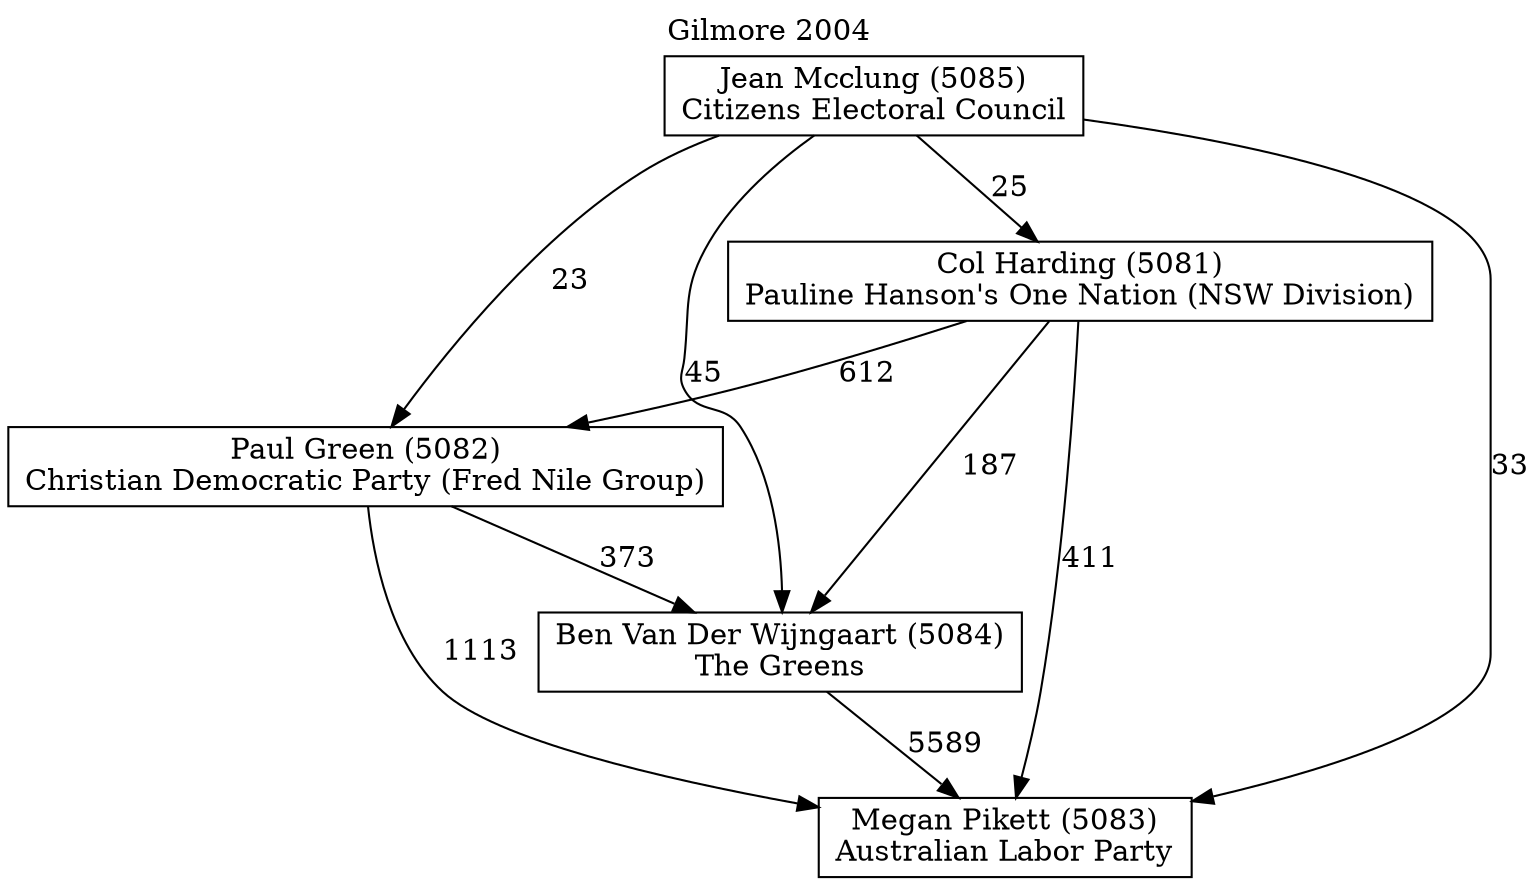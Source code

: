 // House preference flow
digraph "Megan Pikett (5083)_Gilmore_2004" {
	graph [label="Gilmore 2004" labelloc=t mclimit=10]
	node [shape=box]
	"Ben Van Der Wijngaart (5084)" [label="Ben Van Der Wijngaart (5084)
The Greens"]
	"Col Harding (5081)" [label="Col Harding (5081)
Pauline Hanson's One Nation (NSW Division)"]
	"Jean Mcclung (5085)" [label="Jean Mcclung (5085)
Citizens Electoral Council"]
	"Megan Pikett (5083)" [label="Megan Pikett (5083)
Australian Labor Party"]
	"Paul Green (5082)" [label="Paul Green (5082)
Christian Democratic Party (Fred Nile Group)"]
	"Ben Van Der Wijngaart (5084)" -> "Megan Pikett (5083)" [label=5589]
	"Col Harding (5081)" -> "Ben Van Der Wijngaart (5084)" [label=187]
	"Col Harding (5081)" -> "Megan Pikett (5083)" [label=411]
	"Col Harding (5081)" -> "Paul Green (5082)" [label=612]
	"Jean Mcclung (5085)" -> "Ben Van Der Wijngaart (5084)" [label=45]
	"Jean Mcclung (5085)" -> "Col Harding (5081)" [label=25]
	"Jean Mcclung (5085)" -> "Megan Pikett (5083)" [label=33]
	"Jean Mcclung (5085)" -> "Paul Green (5082)" [label=23]
	"Paul Green (5082)" -> "Ben Van Der Wijngaart (5084)" [label=373]
	"Paul Green (5082)" -> "Megan Pikett (5083)" [label=1113]
}

